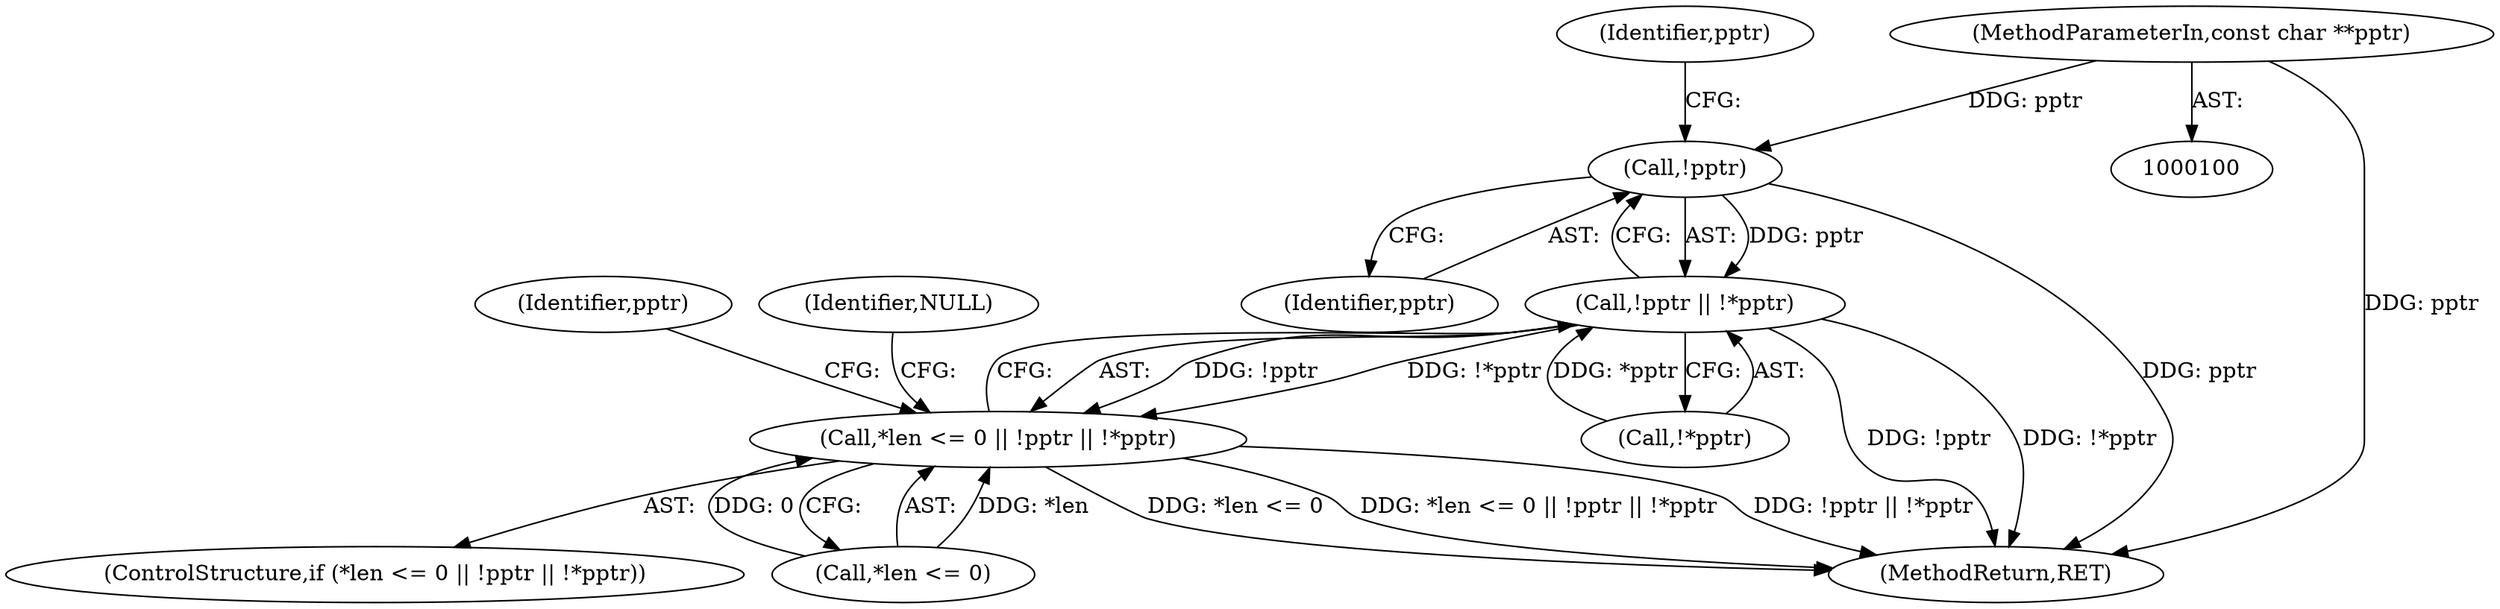 digraph "1_tcpdump_d17507ffa3e9742199b02a66aa940e79ababfa30@pointer" {
"1000113" [label="(Call,!pptr)"];
"1000102" [label="(MethodParameterIn,const char **pptr)"];
"1000112" [label="(Call,!pptr || !*pptr)"];
"1000107" [label="(Call,*len <= 0 || !pptr || !*pptr)"];
"1000107" [label="(Call,*len <= 0 || !pptr || !*pptr)"];
"1000117" [label="(Identifier,pptr)"];
"1000108" [label="(Call,*len <= 0)"];
"1000119" [label="(Identifier,NULL)"];
"1000102" [label="(MethodParameterIn,const char **pptr)"];
"1000123" [label="(Identifier,pptr)"];
"1000113" [label="(Call,!pptr)"];
"1000106" [label="(ControlStructure,if (*len <= 0 || !pptr || !*pptr))"];
"1000115" [label="(Call,!*pptr)"];
"1000184" [label="(MethodReturn,RET)"];
"1000112" [label="(Call,!pptr || !*pptr)"];
"1000114" [label="(Identifier,pptr)"];
"1000113" -> "1000112"  [label="AST: "];
"1000113" -> "1000114"  [label="CFG: "];
"1000114" -> "1000113"  [label="AST: "];
"1000117" -> "1000113"  [label="CFG: "];
"1000112" -> "1000113"  [label="CFG: "];
"1000113" -> "1000184"  [label="DDG: pptr"];
"1000113" -> "1000112"  [label="DDG: pptr"];
"1000102" -> "1000113"  [label="DDG: pptr"];
"1000102" -> "1000100"  [label="AST: "];
"1000102" -> "1000184"  [label="DDG: pptr"];
"1000112" -> "1000107"  [label="AST: "];
"1000112" -> "1000115"  [label="CFG: "];
"1000115" -> "1000112"  [label="AST: "];
"1000107" -> "1000112"  [label="CFG: "];
"1000112" -> "1000184"  [label="DDG: !*pptr"];
"1000112" -> "1000184"  [label="DDG: !pptr"];
"1000112" -> "1000107"  [label="DDG: !pptr"];
"1000112" -> "1000107"  [label="DDG: !*pptr"];
"1000115" -> "1000112"  [label="DDG: *pptr"];
"1000107" -> "1000106"  [label="AST: "];
"1000107" -> "1000108"  [label="CFG: "];
"1000108" -> "1000107"  [label="AST: "];
"1000119" -> "1000107"  [label="CFG: "];
"1000123" -> "1000107"  [label="CFG: "];
"1000107" -> "1000184"  [label="DDG: *len <= 0"];
"1000107" -> "1000184"  [label="DDG: *len <= 0 || !pptr || !*pptr"];
"1000107" -> "1000184"  [label="DDG: !pptr || !*pptr"];
"1000108" -> "1000107"  [label="DDG: *len"];
"1000108" -> "1000107"  [label="DDG: 0"];
}
